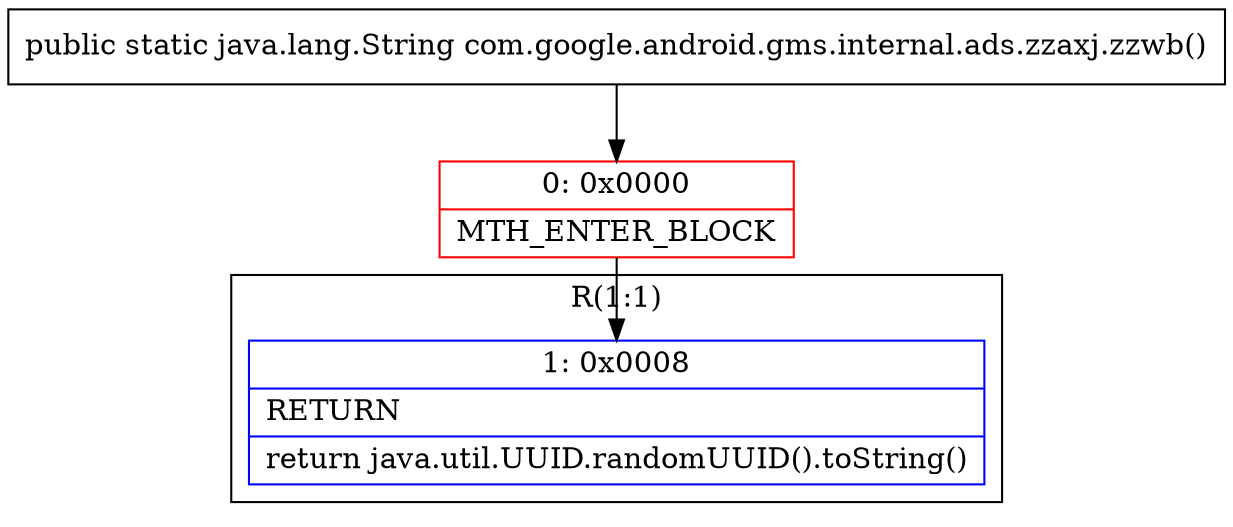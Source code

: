 digraph "CFG forcom.google.android.gms.internal.ads.zzaxj.zzwb()Ljava\/lang\/String;" {
subgraph cluster_Region_1921780425 {
label = "R(1:1)";
node [shape=record,color=blue];
Node_1 [shape=record,label="{1\:\ 0x0008|RETURN\l|return java.util.UUID.randomUUID().toString()\l}"];
}
Node_0 [shape=record,color=red,label="{0\:\ 0x0000|MTH_ENTER_BLOCK\l}"];
MethodNode[shape=record,label="{public static java.lang.String com.google.android.gms.internal.ads.zzaxj.zzwb() }"];
MethodNode -> Node_0;
Node_0 -> Node_1;
}

